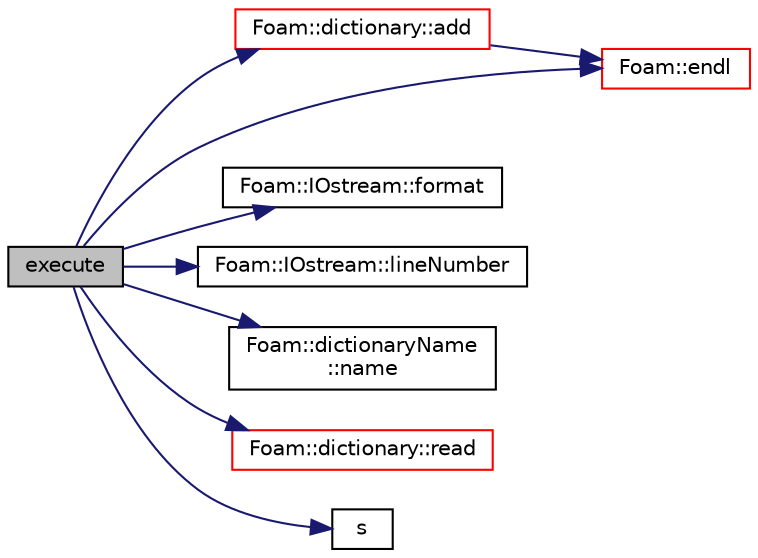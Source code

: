 digraph "execute"
{
  bgcolor="transparent";
  edge [fontname="Helvetica",fontsize="10",labelfontname="Helvetica",labelfontsize="10"];
  node [fontname="Helvetica",fontsize="10",shape=record];
  rankdir="LR";
  Node1 [label="execute",height=0.2,width=0.4,color="black", fillcolor="grey75", style="filled", fontcolor="black"];
  Node1 -> Node2 [color="midnightblue",fontsize="10",style="solid",fontname="Helvetica"];
  Node2 [label="Foam::dictionary::add",height=0.2,width=0.4,color="red",URL="$a00518.html#ac2ddcab42322c8d8af5e5830ab4d431b",tooltip="Add a new entry. "];
  Node2 -> Node3 [color="midnightblue",fontsize="10",style="solid",fontname="Helvetica"];
  Node3 [label="Foam::endl",height=0.2,width=0.4,color="red",URL="$a10675.html#a2db8fe02a0d3909e9351bb4275b23ce4",tooltip="Add newline and flush stream. "];
  Node1 -> Node3 [color="midnightblue",fontsize="10",style="solid",fontname="Helvetica"];
  Node1 -> Node4 [color="midnightblue",fontsize="10",style="solid",fontname="Helvetica"];
  Node4 [label="Foam::IOstream::format",height=0.2,width=0.4,color="black",URL="$a01177.html#a1e2dd3d90088c6d1ed0a27bd75d814fb",tooltip="Return current stream format. "];
  Node1 -> Node5 [color="midnightblue",fontsize="10",style="solid",fontname="Helvetica"];
  Node5 [label="Foam::IOstream::lineNumber",height=0.2,width=0.4,color="black",URL="$a01177.html#ada61e595ebb9210890710f2e471cdfac",tooltip="Return current stream line number. "];
  Node1 -> Node6 [color="midnightblue",fontsize="10",style="solid",fontname="Helvetica"];
  Node6 [label="Foam::dictionaryName\l::name",height=0.2,width=0.4,color="black",URL="$a00521.html#acd3da3556711337d571c60cf9ffb91cc",tooltip="Return the dictionary name. "];
  Node1 -> Node7 [color="midnightblue",fontsize="10",style="solid",fontname="Helvetica"];
  Node7 [label="Foam::dictionary::read",height=0.2,width=0.4,color="red",URL="$a00518.html#ab6e27a0a7953d55de8b58e77078d82b9",tooltip="Read dictionary from Istream. "];
  Node1 -> Node8 [color="midnightblue",fontsize="10",style="solid",fontname="Helvetica"];
  Node8 [label="s",height=0.2,width=0.4,color="black",URL="$a04238.html#a6d6b99210a64ad23792eb7a3b0411c42"];
}
